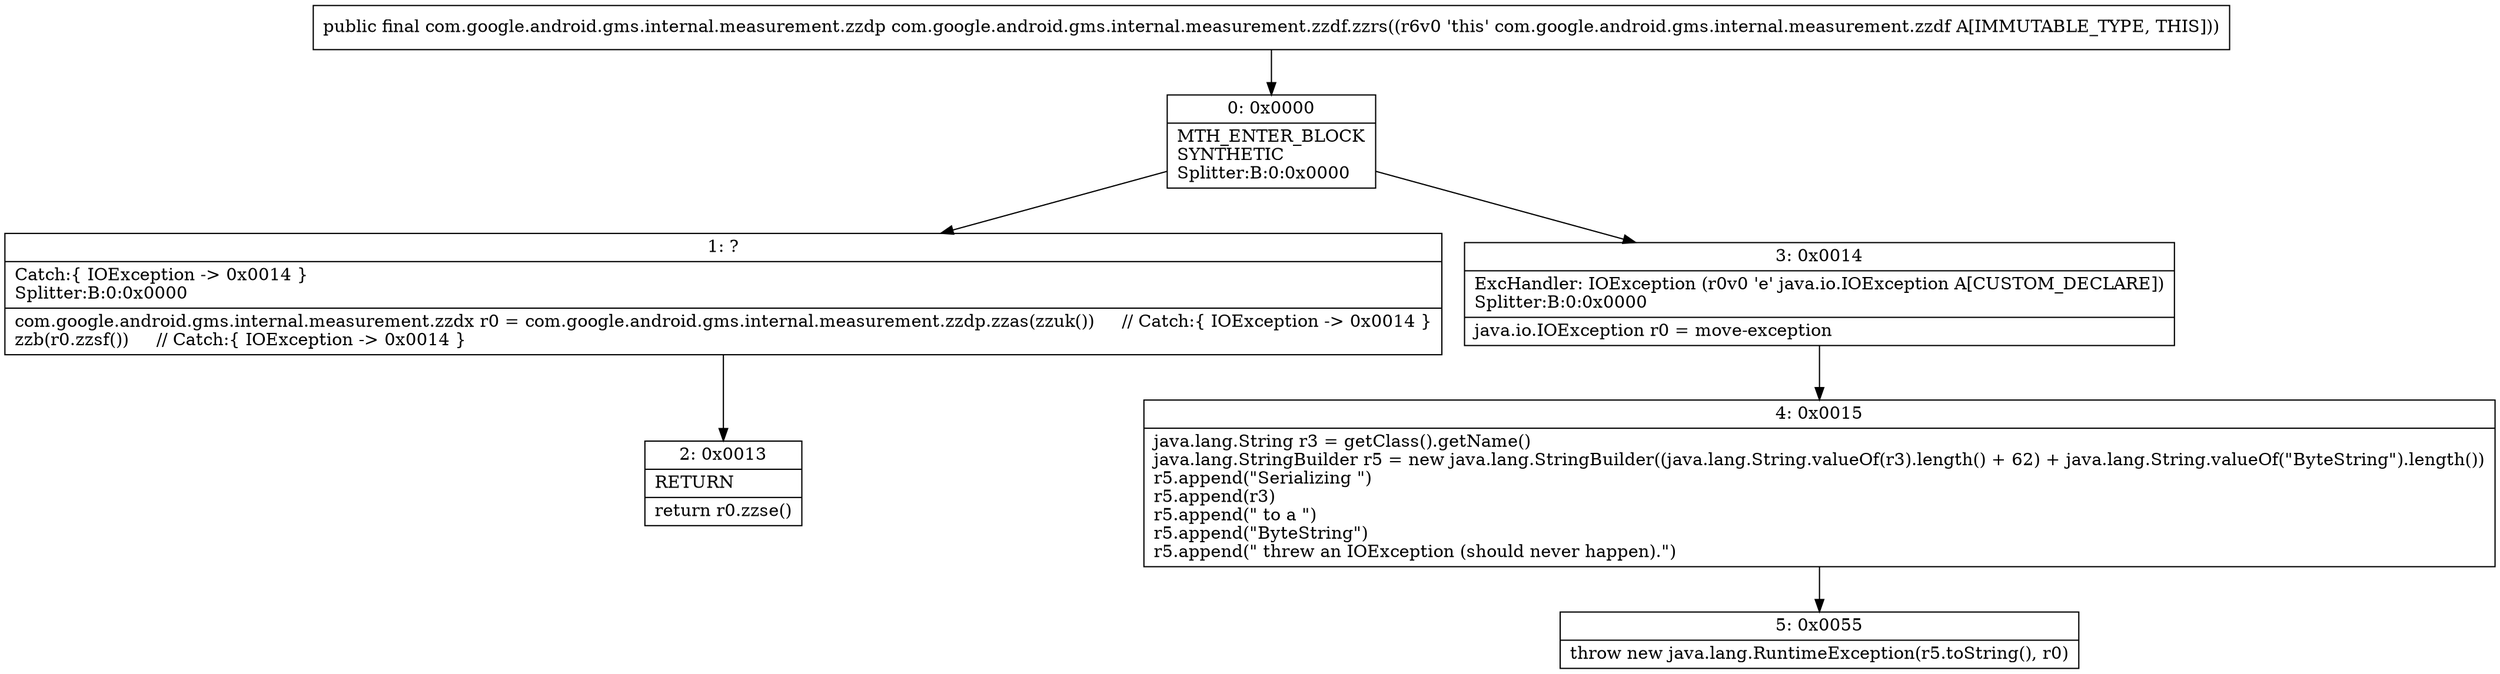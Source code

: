 digraph "CFG forcom.google.android.gms.internal.measurement.zzdf.zzrs()Lcom\/google\/android\/gms\/internal\/measurement\/zzdp;" {
Node_0 [shape=record,label="{0\:\ 0x0000|MTH_ENTER_BLOCK\lSYNTHETIC\lSplitter:B:0:0x0000\l}"];
Node_1 [shape=record,label="{1\:\ ?|Catch:\{ IOException \-\> 0x0014 \}\lSplitter:B:0:0x0000\l|com.google.android.gms.internal.measurement.zzdx r0 = com.google.android.gms.internal.measurement.zzdp.zzas(zzuk())     \/\/ Catch:\{ IOException \-\> 0x0014 \}\lzzb(r0.zzsf())     \/\/ Catch:\{ IOException \-\> 0x0014 \}\l}"];
Node_2 [shape=record,label="{2\:\ 0x0013|RETURN\l|return r0.zzse()\l}"];
Node_3 [shape=record,label="{3\:\ 0x0014|ExcHandler: IOException (r0v0 'e' java.io.IOException A[CUSTOM_DECLARE])\lSplitter:B:0:0x0000\l|java.io.IOException r0 = move\-exception\l}"];
Node_4 [shape=record,label="{4\:\ 0x0015|java.lang.String r3 = getClass().getName()\ljava.lang.StringBuilder r5 = new java.lang.StringBuilder((java.lang.String.valueOf(r3).length() + 62) + java.lang.String.valueOf(\"ByteString\").length())\lr5.append(\"Serializing \")\lr5.append(r3)\lr5.append(\" to a \")\lr5.append(\"ByteString\")\lr5.append(\" threw an IOException (should never happen).\")\l}"];
Node_5 [shape=record,label="{5\:\ 0x0055|throw new java.lang.RuntimeException(r5.toString(), r0)\l}"];
MethodNode[shape=record,label="{public final com.google.android.gms.internal.measurement.zzdp com.google.android.gms.internal.measurement.zzdf.zzrs((r6v0 'this' com.google.android.gms.internal.measurement.zzdf A[IMMUTABLE_TYPE, THIS])) }"];
MethodNode -> Node_0;
Node_0 -> Node_1;
Node_0 -> Node_3;
Node_1 -> Node_2;
Node_3 -> Node_4;
Node_4 -> Node_5;
}

